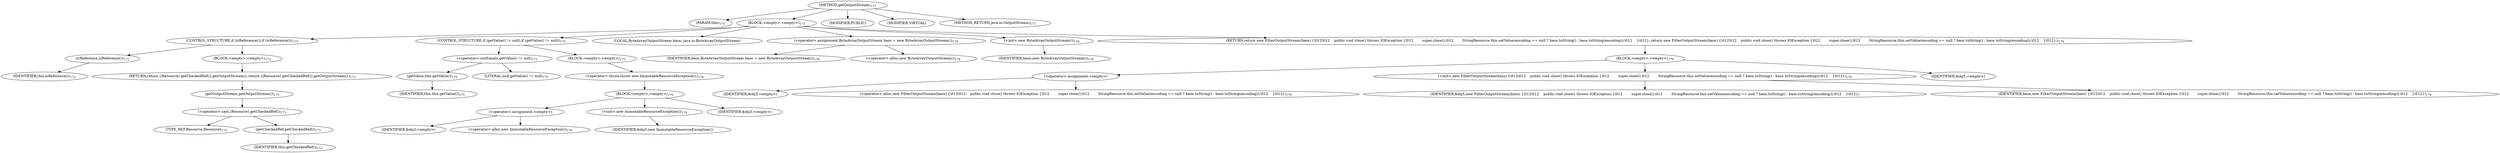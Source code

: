 digraph "getOutputStream" {  
"231" [label = <(METHOD,getOutputStream)<SUB>171</SUB>> ]
"27" [label = <(PARAM,this)<SUB>171</SUB>> ]
"232" [label = <(BLOCK,&lt;empty&gt;,&lt;empty&gt;)<SUB>171</SUB>> ]
"233" [label = <(CONTROL_STRUCTURE,if (isReference()),if (isReference()))<SUB>172</SUB>> ]
"234" [label = <(isReference,isReference())<SUB>172</SUB>> ]
"26" [label = <(IDENTIFIER,this,isReference())<SUB>172</SUB>> ]
"235" [label = <(BLOCK,&lt;empty&gt;,&lt;empty&gt;)<SUB>172</SUB>> ]
"236" [label = <(RETURN,return ((Resource) getCheckedRef()).getOutputStream();,return ((Resource) getCheckedRef()).getOutputStream();)<SUB>173</SUB>> ]
"237" [label = <(getOutputStream,getOutputStream())<SUB>173</SUB>> ]
"238" [label = <(&lt;operator&gt;.cast,(Resource) getCheckedRef())<SUB>173</SUB>> ]
"239" [label = <(TYPE_REF,Resource,Resource)<SUB>173</SUB>> ]
"240" [label = <(getCheckedRef,getCheckedRef())<SUB>173</SUB>> ]
"28" [label = <(IDENTIFIER,this,getCheckedRef())<SUB>173</SUB>> ]
"241" [label = <(CONTROL_STRUCTURE,if (getValue() != null),if (getValue() != null))<SUB>175</SUB>> ]
"242" [label = <(&lt;operator&gt;.notEquals,getValue() != null)<SUB>175</SUB>> ]
"243" [label = <(getValue,this.getValue())<SUB>175</SUB>> ]
"29" [label = <(IDENTIFIER,this,this.getValue())<SUB>175</SUB>> ]
"244" [label = <(LITERAL,null,getValue() != null)<SUB>175</SUB>> ]
"245" [label = <(BLOCK,&lt;empty&gt;,&lt;empty&gt;)<SUB>175</SUB>> ]
"246" [label = <(&lt;operator&gt;.throw,throw new ImmutableResourceException();)<SUB>176</SUB>> ]
"247" [label = <(BLOCK,&lt;empty&gt;,&lt;empty&gt;)<SUB>176</SUB>> ]
"248" [label = <(&lt;operator&gt;.assignment,&lt;empty&gt;)> ]
"249" [label = <(IDENTIFIER,$obj3,&lt;empty&gt;)> ]
"250" [label = <(&lt;operator&gt;.alloc,new ImmutableResourceException())<SUB>176</SUB>> ]
"251" [label = <(&lt;init&gt;,new ImmutableResourceException())<SUB>176</SUB>> ]
"252" [label = <(IDENTIFIER,$obj3,new ImmutableResourceException())> ]
"253" [label = <(IDENTIFIER,$obj3,&lt;empty&gt;)> ]
"31" [label = <(LOCAL,ByteArrayOutputStream baos: java.io.ByteArrayOutputStream)> ]
"254" [label = <(&lt;operator&gt;.assignment,ByteArrayOutputStream baos = new ByteArrayOutputStream())<SUB>178</SUB>> ]
"255" [label = <(IDENTIFIER,baos,ByteArrayOutputStream baos = new ByteArrayOutputStream())<SUB>178</SUB>> ]
"256" [label = <(&lt;operator&gt;.alloc,new ByteArrayOutputStream())<SUB>178</SUB>> ]
"257" [label = <(&lt;init&gt;,new ByteArrayOutputStream())<SUB>178</SUB>> ]
"30" [label = <(IDENTIFIER,baos,new ByteArrayOutputStream())<SUB>178</SUB>> ]
"258" [label = <(RETURN,return new FilterOutputStream(baos) {\012\012    public void close() throws IOException {\012        super.close();\012        StringResource.this.setValue(encoding == null ? baos.toString() : baos.toString(encoding));\012    }\012};,return new FilterOutputStream(baos) {\012\012    public void close() throws IOException {\012        super.close();\012        StringResource.this.setValue(encoding == null ? baos.toString() : baos.toString(encoding));\012    }\012};)<SUB>179</SUB>> ]
"259" [label = <(BLOCK,&lt;empty&gt;,&lt;empty&gt;)<SUB>179</SUB>> ]
"260" [label = <(&lt;operator&gt;.assignment,&lt;empty&gt;)> ]
"261" [label = <(IDENTIFIER,$obj5,&lt;empty&gt;)> ]
"262" [label = <(&lt;operator&gt;.alloc,new FilterOutputStream(baos) {\012\012    public void close() throws IOException {\012        super.close();\012        StringResource.this.setValue(encoding == null ? baos.toString() : baos.toString(encoding));\012    }\012})<SUB>179</SUB>> ]
"263" [label = <(&lt;init&gt;,new FilterOutputStream(baos) {\012\012    public void close() throws IOException {\012        super.close();\012        StringResource.this.setValue(encoding == null ? baos.toString() : baos.toString(encoding));\012    }\012})<SUB>179</SUB>> ]
"264" [label = <(IDENTIFIER,$obj5,new FilterOutputStream(baos) {\012\012    public void close() throws IOException {\012        super.close();\012        StringResource.this.setValue(encoding == null ? baos.toString() : baos.toString(encoding));\012    }\012})> ]
"265" [label = <(IDENTIFIER,baos,new FilterOutputStream(baos) {\012\012    public void close() throws IOException {\012        super.close();\012        StringResource.this.setValue(encoding == null ? baos.toString() : baos.toString(encoding));\012    }\012})<SUB>179</SUB>> ]
"266" [label = <(IDENTIFIER,$obj5,&lt;empty&gt;)> ]
"267" [label = <(MODIFIER,PUBLIC)> ]
"268" [label = <(MODIFIER,VIRTUAL)> ]
"269" [label = <(METHOD_RETURN,java.io.OutputStream)<SUB>171</SUB>> ]
  "231" -> "27" 
  "231" -> "232" 
  "231" -> "267" 
  "231" -> "268" 
  "231" -> "269" 
  "232" -> "233" 
  "232" -> "241" 
  "232" -> "31" 
  "232" -> "254" 
  "232" -> "257" 
  "232" -> "258" 
  "233" -> "234" 
  "233" -> "235" 
  "234" -> "26" 
  "235" -> "236" 
  "236" -> "237" 
  "237" -> "238" 
  "238" -> "239" 
  "238" -> "240" 
  "240" -> "28" 
  "241" -> "242" 
  "241" -> "245" 
  "242" -> "243" 
  "242" -> "244" 
  "243" -> "29" 
  "245" -> "246" 
  "246" -> "247" 
  "247" -> "248" 
  "247" -> "251" 
  "247" -> "253" 
  "248" -> "249" 
  "248" -> "250" 
  "251" -> "252" 
  "254" -> "255" 
  "254" -> "256" 
  "257" -> "30" 
  "258" -> "259" 
  "259" -> "260" 
  "259" -> "263" 
  "259" -> "266" 
  "260" -> "261" 
  "260" -> "262" 
  "263" -> "264" 
  "263" -> "265" 
}
